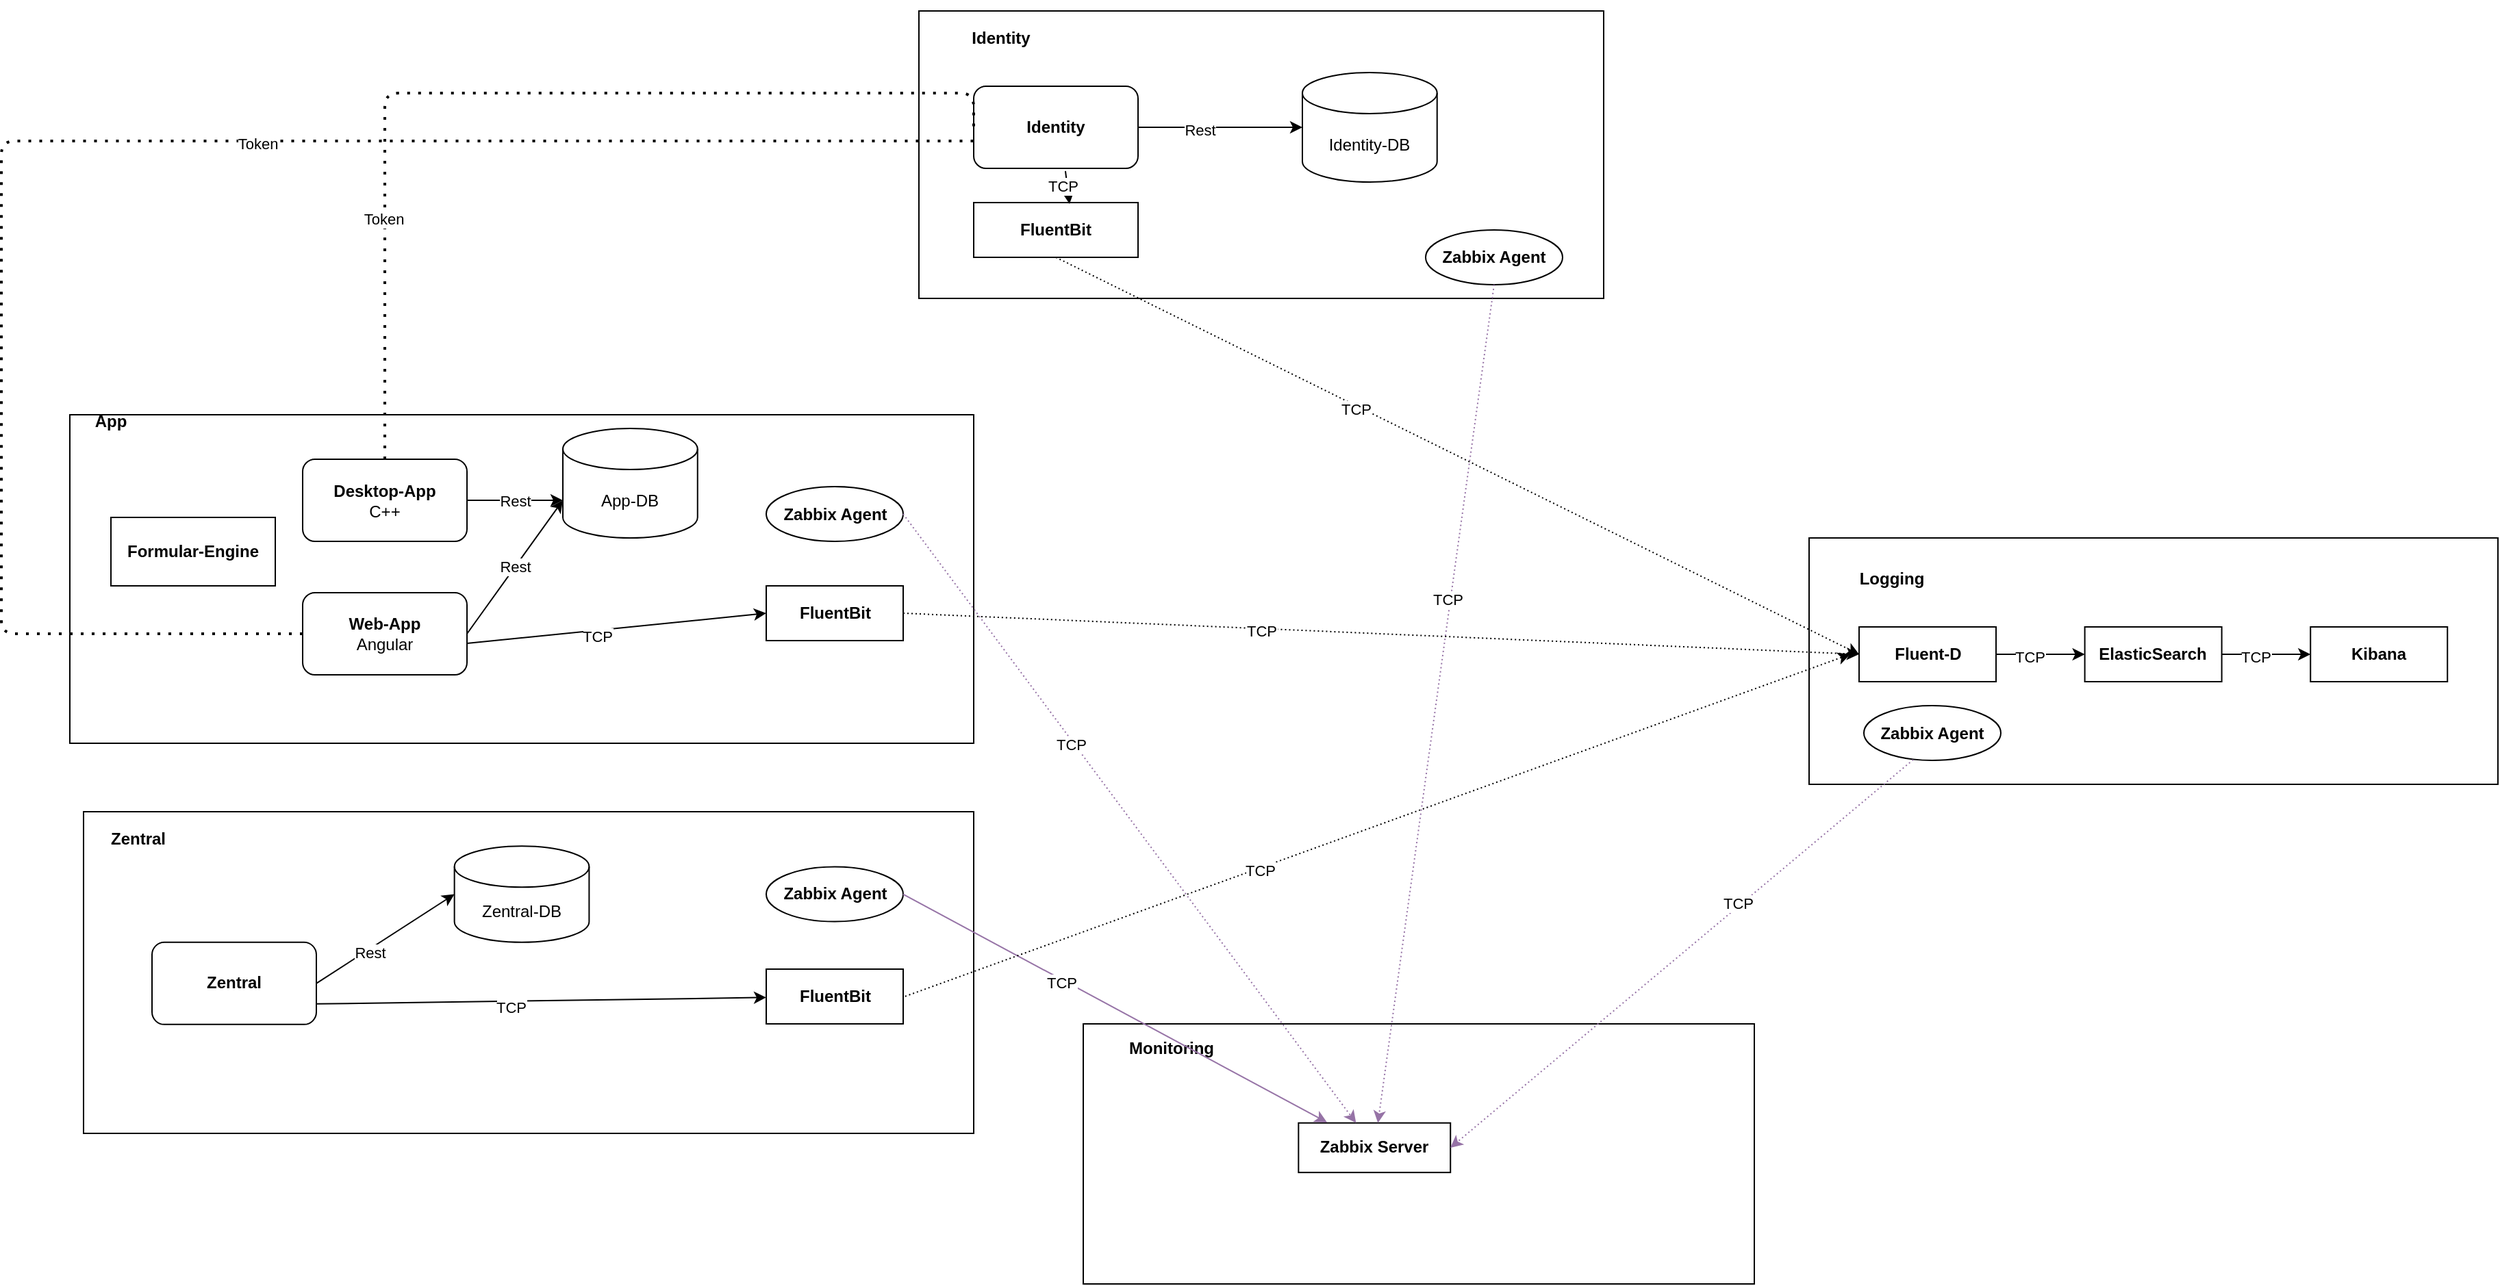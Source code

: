 <mxfile version="13.9.9" type="device"><diagram id="kgpKYQtTHZ0yAKxKKP6v" name="Page-1"><mxGraphModel dx="1722" dy="2351" grid="1" gridSize="10" guides="1" tooltips="1" connect="1" arrows="1" fold="1" page="1" pageScale="1" pageWidth="827" pageHeight="1169" math="0" shadow="0"><root><mxCell id="0"/><mxCell id="1" parent="0"/><mxCell id="8gRHf_TYqEZh0Na9rNfw-1" value="" style="rounded=0;whiteSpace=wrap;html=1;" parent="1" vertex="1"><mxGeometry x="80" y="265" width="660" height="240" as="geometry"/></mxCell><mxCell id="8gRHf_TYqEZh0Na9rNfw-3" value="&lt;b&gt;Web-App&lt;/b&gt;&lt;br&gt;Angular" style="rounded=1;whiteSpace=wrap;html=1;" parent="1" vertex="1"><mxGeometry x="250" y="395" width="120" height="60" as="geometry"/></mxCell><mxCell id="8gRHf_TYqEZh0Na9rNfw-10" value="" style="rounded=0;whiteSpace=wrap;html=1;" parent="1" vertex="1"><mxGeometry x="700" y="-30" width="500" height="210" as="geometry"/></mxCell><mxCell id="4SQjoG3vrudGwumoFpq_-56" style="edgeStyle=none;rounded=0;orthogonalLoop=1;jettySize=auto;html=1;exitX=1;exitY=0.5;exitDx=0;exitDy=0;" edge="1" parent="1" source="8gRHf_TYqEZh0Na9rNfw-11" target="4SQjoG3vrudGwumoFpq_-32"><mxGeometry relative="1" as="geometry"/></mxCell><mxCell id="4SQjoG3vrudGwumoFpq_-57" value="Rest" style="edgeLabel;html=1;align=center;verticalAlign=middle;resizable=0;points=[];" vertex="1" connectable="0" parent="4SQjoG3vrudGwumoFpq_-56"><mxGeometry x="-0.25" y="-2" relative="1" as="geometry"><mxPoint as="offset"/></mxGeometry></mxCell><mxCell id="8gRHf_TYqEZh0Na9rNfw-11" value="&lt;b&gt;Identity&lt;/b&gt;" style="rounded=1;whiteSpace=wrap;html=1;" parent="1" vertex="1"><mxGeometry x="740" y="25" width="120" height="60" as="geometry"/></mxCell><mxCell id="8gRHf_TYqEZh0Na9rNfw-59" value="&lt;b&gt;Desktop-App&lt;/b&gt;&lt;br&gt;C++" style="rounded=1;whiteSpace=wrap;html=1;" parent="1" vertex="1"><mxGeometry x="250" y="297.5" width="120" height="60" as="geometry"/></mxCell><mxCell id="8gRHf_TYqEZh0Na9rNfw-75" value="Formular-Engine" style="rounded=0;whiteSpace=wrap;html=1;fontStyle=1" parent="1" vertex="1"><mxGeometry x="110.01" y="340" width="120" height="50" as="geometry"/></mxCell><mxCell id="4SQjoG3vrudGwumoFpq_-14" style="edgeStyle=none;rounded=0;orthogonalLoop=1;jettySize=auto;html=1;exitX=0;exitY=0;exitDx=0;exitDy=0;" edge="1" parent="1" source="8gRHf_TYqEZh0Na9rNfw-10" target="8gRHf_TYqEZh0Na9rNfw-10"><mxGeometry relative="1" as="geometry"/></mxCell><mxCell id="4SQjoG3vrudGwumoFpq_-15" style="edgeStyle=none;rounded=0;orthogonalLoop=1;jettySize=auto;html=1;exitX=1;exitY=1;exitDx=0;exitDy=0;" edge="1" parent="1" source="8gRHf_TYqEZh0Na9rNfw-10" target="8gRHf_TYqEZh0Na9rNfw-10"><mxGeometry relative="1" as="geometry"/></mxCell><mxCell id="4SQjoG3vrudGwumoFpq_-16" style="edgeStyle=none;rounded=0;orthogonalLoop=1;jettySize=auto;html=1;exitX=1;exitY=0.5;exitDx=0;exitDy=0;" edge="1" parent="1" source="8gRHf_TYqEZh0Na9rNfw-10" target="8gRHf_TYqEZh0Na9rNfw-10"><mxGeometry relative="1" as="geometry"/></mxCell><mxCell id="4SQjoG3vrudGwumoFpq_-24" value="App-DB" style="shape=cylinder3;whiteSpace=wrap;html=1;boundedLbl=1;backgroundOutline=1;size=15;" vertex="1" parent="1"><mxGeometry x="440" y="275" width="98.37" height="80" as="geometry"/></mxCell><mxCell id="4SQjoG3vrudGwumoFpq_-30" value="&lt;b&gt;App&lt;/b&gt;" style="text;html=1;strokeColor=none;fillColor=none;align=center;verticalAlign=middle;whiteSpace=wrap;rounded=0;" vertex="1" parent="1"><mxGeometry x="90" y="260" width="40" height="20" as="geometry"/></mxCell><mxCell id="4SQjoG3vrudGwumoFpq_-32" value="Identity-DB" style="shape=cylinder3;whiteSpace=wrap;html=1;boundedLbl=1;backgroundOutline=1;size=15;" vertex="1" parent="1"><mxGeometry x="980" y="15" width="98.37" height="80" as="geometry"/></mxCell><mxCell id="8gRHf_TYqEZh0Na9rNfw-7" value="" style="rounded=0;whiteSpace=wrap;html=1;" parent="1" vertex="1"><mxGeometry x="90" y="555" width="650" height="235" as="geometry"/></mxCell><mxCell id="8gRHf_TYqEZh0Na9rNfw-8" value="&lt;b&gt;Zentral&lt;/b&gt;" style="rounded=1;whiteSpace=wrap;html=1;" parent="1" vertex="1"><mxGeometry x="140" y="650.43" width="120" height="60" as="geometry"/></mxCell><mxCell id="4SQjoG3vrudGwumoFpq_-25" value="Zentral-DB" style="shape=cylinder3;whiteSpace=wrap;html=1;boundedLbl=1;backgroundOutline=1;size=15;" vertex="1" parent="1"><mxGeometry x="360.82" y="580.14" width="98.37" height="70.29" as="geometry"/></mxCell><mxCell id="4SQjoG3vrudGwumoFpq_-31" value="&lt;b&gt;Zentral&lt;/b&gt;" style="text;html=1;strokeColor=none;fillColor=none;align=center;verticalAlign=middle;whiteSpace=wrap;rounded=0;" vertex="1" parent="1"><mxGeometry x="110.01" y="565" width="40" height="20" as="geometry"/></mxCell><mxCell id="4SQjoG3vrudGwumoFpq_-37" value="&lt;b&gt;FluentBit&lt;/b&gt;" style="rounded=0;whiteSpace=wrap;html=1;" vertex="1" parent="1"><mxGeometry x="740" y="110" width="120" height="40" as="geometry"/></mxCell><mxCell id="4SQjoG3vrudGwumoFpq_-38" value="&lt;b&gt;FluentBit&lt;/b&gt;" style="rounded=0;whiteSpace=wrap;html=1;" vertex="1" parent="1"><mxGeometry x="588.5" y="670" width="100" height="40" as="geometry"/></mxCell><mxCell id="4SQjoG3vrudGwumoFpq_-39" value="&lt;b&gt;FluentBit&lt;/b&gt;" style="rounded=0;whiteSpace=wrap;html=1;" vertex="1" parent="1"><mxGeometry x="588.5" y="390" width="100" height="40" as="geometry"/></mxCell><mxCell id="4SQjoG3vrudGwumoFpq_-43" value="&lt;b&gt;Zabbix Agent&lt;/b&gt;" style="ellipse;whiteSpace=wrap;html=1;" vertex="1" parent="1"><mxGeometry x="1070" y="130" width="100" height="40" as="geometry"/></mxCell><mxCell id="4SQjoG3vrudGwumoFpq_-44" value="&lt;b&gt;Zabbix Agent&lt;/b&gt;" style="ellipse;whiteSpace=wrap;html=1;" vertex="1" parent="1"><mxGeometry x="588.5" y="317.5" width="100" height="40" as="geometry"/></mxCell><mxCell id="4SQjoG3vrudGwumoFpq_-45" value="&lt;b&gt;Zabbix Agent&lt;/b&gt;" style="ellipse;whiteSpace=wrap;html=1;" vertex="1" parent="1"><mxGeometry x="588.5" y="595.28" width="100" height="40" as="geometry"/></mxCell><mxCell id="4SQjoG3vrudGwumoFpq_-47" value="" style="group;fillColor=#e1d5e7;strokeColor=#9673a6;" vertex="1" connectable="0" parent="1"><mxGeometry x="820" y="710" width="490" height="190" as="geometry"/></mxCell><mxCell id="8gRHf_TYqEZh0Na9rNfw-38" value="&lt;span style=&quot;color: rgba(0 , 0 , 0 , 0) ; font-family: monospace ; font-size: 0px&quot;&gt;%3CmxGraphModel%3E%3Croot%3E%3CmxCell%20id%3D%220%22%2F%3E%3CmxCell%20id%3D%221%22%20parent%3D%220%22%2F%3E%3CmxCell%20id%3D%222%22%20value%3D%22App-DB%22%20style%3D%22shape%3Dcylinder3%3BwhiteSpace%3Dwrap%3Bhtml%3D1%3BboundedLbl%3D1%3BbackgroundOutline%3D1%3Bsize%3D15%3B%22%20vertex%3D%221%22%20parent%3D%221%22%3E%3CmxGeometry%20x%3D%22430%22%20y%3D%22149%22%20width%3D%2290%22%20height%3D%22110%22%20as%3D%22geometry%22%2F%3E%3C%2FmxCell%3E%3C%2Froot%3E%3C%2FmxGraphModel%3E&lt;/span&gt;" style="rounded=0;whiteSpace=wrap;html=1;" parent="4SQjoG3vrudGwumoFpq_-47" vertex="1"><mxGeometry width="490" height="190" as="geometry"/></mxCell><mxCell id="8gRHf_TYqEZh0Na9rNfw-39" value="Monitoring&lt;br&gt;" style="text;html=1;strokeColor=none;fillColor=none;align=center;verticalAlign=middle;whiteSpace=wrap;rounded=0;fontStyle=1" parent="4SQjoG3vrudGwumoFpq_-47" vertex="1"><mxGeometry y="9.048" width="129.434" height="18.095" as="geometry"/></mxCell><mxCell id="8gRHf_TYqEZh0Na9rNfw-40" value="&lt;b&gt;Zabbix Server&lt;/b&gt;" style="rounded=0;whiteSpace=wrap;html=1;" parent="4SQjoG3vrudGwumoFpq_-47" vertex="1"><mxGeometry x="157.17" y="72.381" width="110.943" height="36.19" as="geometry"/></mxCell><mxCell id="4SQjoG3vrudGwumoFpq_-48" value="&lt;b&gt;Identity&lt;/b&gt;" style="text;html=1;strokeColor=none;fillColor=none;align=center;verticalAlign=middle;whiteSpace=wrap;rounded=0;" vertex="1" parent="1"><mxGeometry x="740" y="-20" width="40" height="20" as="geometry"/></mxCell><mxCell id="4SQjoG3vrudGwumoFpq_-58" value="Rest" style="edgeStyle=none;rounded=0;orthogonalLoop=1;jettySize=auto;html=1;exitX=1;exitY=0.5;exitDx=0;exitDy=0;entryX=0;entryY=0;entryDx=0;entryDy=52.5;entryPerimeter=0;" edge="1" parent="1" source="8gRHf_TYqEZh0Na9rNfw-59" target="4SQjoG3vrudGwumoFpq_-24"><mxGeometry relative="1" as="geometry"><mxPoint x="870" y="65" as="sourcePoint"/><mxPoint x="990" y="65" as="targetPoint"/></mxGeometry></mxCell><mxCell id="4SQjoG3vrudGwumoFpq_-60" value="Rest" style="edgeStyle=none;rounded=0;orthogonalLoop=1;jettySize=auto;html=1;entryX=0;entryY=0;entryDx=0;entryDy=52.5;entryPerimeter=0;exitX=1;exitY=0.5;exitDx=0;exitDy=0;" edge="1" parent="1" source="8gRHf_TYqEZh0Na9rNfw-3" target="4SQjoG3vrudGwumoFpq_-24"><mxGeometry relative="1" as="geometry"><mxPoint x="380" y="337.5" as="sourcePoint"/><mxPoint x="450" y="337.5" as="targetPoint"/></mxGeometry></mxCell><mxCell id="4SQjoG3vrudGwumoFpq_-62" style="edgeStyle=none;rounded=0;orthogonalLoop=1;jettySize=auto;html=1;exitX=1;exitY=0.5;exitDx=0;exitDy=0;entryX=0;entryY=0.5;entryDx=0;entryDy=0;entryPerimeter=0;" edge="1" parent="1" source="8gRHf_TYqEZh0Na9rNfw-8" target="4SQjoG3vrudGwumoFpq_-25"><mxGeometry relative="1" as="geometry"><mxPoint x="870" y="65" as="sourcePoint"/><mxPoint x="990" y="65" as="targetPoint"/></mxGeometry></mxCell><mxCell id="4SQjoG3vrudGwumoFpq_-63" value="Rest" style="edgeLabel;html=1;align=center;verticalAlign=middle;resizable=0;points=[];" vertex="1" connectable="0" parent="4SQjoG3vrudGwumoFpq_-62"><mxGeometry x="-0.25" y="-2" relative="1" as="geometry"><mxPoint as="offset"/></mxGeometry></mxCell><mxCell id="4SQjoG3vrudGwumoFpq_-65" style="edgeStyle=none;rounded=0;orthogonalLoop=1;jettySize=auto;html=1;exitX=1;exitY=0.5;exitDx=0;exitDy=0;fillColor=#e1d5e7;strokeColor=#9673a6;dashed=1;dashPattern=1 2;" edge="1" parent="1" source="4SQjoG3vrudGwumoFpq_-44" target="8gRHf_TYqEZh0Na9rNfw-40"><mxGeometry relative="1" as="geometry"><mxPoint x="870" y="65" as="sourcePoint"/><mxPoint x="990" y="65" as="targetPoint"/></mxGeometry></mxCell><mxCell id="4SQjoG3vrudGwumoFpq_-66" value="TCP" style="edgeLabel;html=1;align=center;verticalAlign=middle;resizable=0;points=[];" vertex="1" connectable="0" parent="4SQjoG3vrudGwumoFpq_-65"><mxGeometry x="-0.25" y="-2" relative="1" as="geometry"><mxPoint as="offset"/></mxGeometry></mxCell><mxCell id="4SQjoG3vrudGwumoFpq_-67" style="edgeStyle=none;rounded=0;orthogonalLoop=1;jettySize=auto;html=1;exitX=0.5;exitY=1;exitDx=0;exitDy=0;fillColor=#e1d5e7;strokeColor=#9673a6;dashed=1;dashPattern=1 2;" edge="1" parent="1" source="4SQjoG3vrudGwumoFpq_-43" target="8gRHf_TYqEZh0Na9rNfw-40"><mxGeometry relative="1" as="geometry"><mxPoint x="880" y="75" as="sourcePoint"/><mxPoint x="1000" y="75" as="targetPoint"/></mxGeometry></mxCell><mxCell id="4SQjoG3vrudGwumoFpq_-68" value="TCP" style="edgeLabel;html=1;align=center;verticalAlign=middle;resizable=0;points=[];" vertex="1" connectable="0" parent="4SQjoG3vrudGwumoFpq_-67"><mxGeometry x="-0.25" y="-2" relative="1" as="geometry"><mxPoint as="offset"/></mxGeometry></mxCell><mxCell id="4SQjoG3vrudGwumoFpq_-77" style="edgeStyle=none;rounded=0;orthogonalLoop=1;jettySize=auto;html=1;exitX=1;exitY=0.5;exitDx=0;exitDy=0;entryX=0.188;entryY=-0.011;entryDx=0;entryDy=0;entryPerimeter=0;fillColor=#e1d5e7;strokeColor=#9673a6;" edge="1" parent="1" source="4SQjoG3vrudGwumoFpq_-45" target="8gRHf_TYqEZh0Na9rNfw-40"><mxGeometry relative="1" as="geometry"><mxPoint x="1130" y="180" as="sourcePoint"/><mxPoint x="1045.149" y="792.381" as="targetPoint"/></mxGeometry></mxCell><mxCell id="4SQjoG3vrudGwumoFpq_-78" value="TCP" style="edgeLabel;html=1;align=center;verticalAlign=middle;resizable=0;points=[];" vertex="1" connectable="0" parent="4SQjoG3vrudGwumoFpq_-77"><mxGeometry x="-0.25" y="-2" relative="1" as="geometry"><mxPoint as="offset"/></mxGeometry></mxCell><mxCell id="4SQjoG3vrudGwumoFpq_-9" value="" style="rounded=0;whiteSpace=wrap;html=1;" vertex="1" parent="1"><mxGeometry x="1350" y="355" width="503" height="180" as="geometry"/></mxCell><mxCell id="4SQjoG3vrudGwumoFpq_-10" value="&lt;b&gt;Logging&lt;/b&gt;" style="text;html=1;strokeColor=none;fillColor=none;align=center;verticalAlign=middle;whiteSpace=wrap;rounded=0;" vertex="1" parent="1"><mxGeometry x="1386.515" y="375" width="46.791" height="20" as="geometry"/></mxCell><mxCell id="4SQjoG3vrudGwumoFpq_-36" value="&lt;b&gt;Fluent-D&lt;/b&gt;" style="rounded=0;whiteSpace=wrap;html=1;" vertex="1" parent="1"><mxGeometry x="1386.515" y="420.0" width="100" height="40" as="geometry"/></mxCell><mxCell id="4SQjoG3vrudGwumoFpq_-40" value="&lt;b&gt;ElasticSearch&lt;br&gt;&lt;/b&gt;" style="rounded=0;whiteSpace=wrap;html=1;" vertex="1" parent="1"><mxGeometry x="1551.31" y="420.0" width="100" height="40" as="geometry"/></mxCell><mxCell id="4SQjoG3vrudGwumoFpq_-42" value="&lt;b&gt;Kibana&lt;/b&gt;" style="rounded=0;whiteSpace=wrap;html=1;" vertex="1" parent="1"><mxGeometry x="1716.12" y="420.0" width="100" height="40" as="geometry"/></mxCell><mxCell id="4SQjoG3vrudGwumoFpq_-50" value="&lt;b&gt;Zabbix Agent&lt;/b&gt;" style="ellipse;whiteSpace=wrap;html=1;" vertex="1" parent="1"><mxGeometry x="1390" y="477.5" width="100" height="40" as="geometry"/></mxCell><mxCell id="4SQjoG3vrudGwumoFpq_-81" style="edgeStyle=none;rounded=0;orthogonalLoop=1;jettySize=auto;html=1;exitX=1;exitY=0.5;exitDx=0;exitDy=0;entryX=0;entryY=0.5;entryDx=0;entryDy=0;" edge="1" parent="1" source="4SQjoG3vrudGwumoFpq_-36" target="4SQjoG3vrudGwumoFpq_-40"><mxGeometry x="1350" y="355" as="geometry"><mxPoint x="880" y="75" as="sourcePoint"/><mxPoint x="1000" y="75" as="targetPoint"/></mxGeometry></mxCell><mxCell id="4SQjoG3vrudGwumoFpq_-82" value="TCP" style="edgeLabel;html=1;align=center;verticalAlign=middle;resizable=0;points=[];" vertex="1" connectable="0" parent="4SQjoG3vrudGwumoFpq_-81"><mxGeometry x="-0.25" y="-2" relative="1" as="geometry"><mxPoint as="offset"/></mxGeometry></mxCell><mxCell id="4SQjoG3vrudGwumoFpq_-79" style="edgeStyle=none;rounded=0;orthogonalLoop=1;jettySize=auto;html=1;exitX=1;exitY=0.5;exitDx=0;exitDy=0;entryX=0;entryY=0.5;entryDx=0;entryDy=0;" edge="1" parent="1" source="4SQjoG3vrudGwumoFpq_-40" target="4SQjoG3vrudGwumoFpq_-42"><mxGeometry x="1350" y="355" as="geometry"><mxPoint x="870" y="65" as="sourcePoint"/><mxPoint x="990" y="65" as="targetPoint"/></mxGeometry></mxCell><mxCell id="4SQjoG3vrudGwumoFpq_-80" value="TCP" style="edgeLabel;html=1;align=center;verticalAlign=middle;resizable=0;points=[];" vertex="1" connectable="0" parent="4SQjoG3vrudGwumoFpq_-79"><mxGeometry x="-0.25" y="-2" relative="1" as="geometry"><mxPoint as="offset"/></mxGeometry></mxCell><mxCell id="4SQjoG3vrudGwumoFpq_-75" style="edgeStyle=none;rounded=0;orthogonalLoop=1;jettySize=auto;html=1;exitX=0.36;exitY=0.988;exitDx=0;exitDy=0;entryX=1;entryY=0.5;entryDx=0;entryDy=0;fillColor=#e1d5e7;strokeColor=#9673a6;exitPerimeter=0;dashed=1;dashPattern=1 2;" edge="1" parent="1" source="4SQjoG3vrudGwumoFpq_-50" target="8gRHf_TYqEZh0Na9rNfw-40"><mxGeometry relative="1" as="geometry"><mxPoint x="1130" y="180" as="sourcePoint"/><mxPoint x="1045.149" y="792.381" as="targetPoint"/></mxGeometry></mxCell><mxCell id="4SQjoG3vrudGwumoFpq_-76" value="TCP" style="edgeLabel;html=1;align=center;verticalAlign=middle;resizable=0;points=[];" vertex="1" connectable="0" parent="4SQjoG3vrudGwumoFpq_-75"><mxGeometry x="-0.25" y="-2" relative="1" as="geometry"><mxPoint as="offset"/></mxGeometry></mxCell><mxCell id="4SQjoG3vrudGwumoFpq_-69" style="edgeStyle=none;rounded=0;orthogonalLoop=1;jettySize=auto;html=1;exitX=0.923;exitY=0.574;exitDx=0;exitDy=0;exitPerimeter=0;dashed=1;dashPattern=1 2;" edge="1" parent="1" source="8gRHf_TYqEZh0Na9rNfw-7"><mxGeometry relative="1" as="geometry"><mxPoint x="890" y="85" as="sourcePoint"/><mxPoint x="1380" y="440" as="targetPoint"/></mxGeometry></mxCell><mxCell id="4SQjoG3vrudGwumoFpq_-70" value="TCP" style="edgeLabel;html=1;align=center;verticalAlign=middle;resizable=0;points=[];" vertex="1" connectable="0" parent="4SQjoG3vrudGwumoFpq_-69"><mxGeometry x="-0.25" y="-2" relative="1" as="geometry"><mxPoint as="offset"/></mxGeometry></mxCell><mxCell id="4SQjoG3vrudGwumoFpq_-71" style="edgeStyle=none;rounded=0;orthogonalLoop=1;jettySize=auto;html=1;exitX=0.5;exitY=1;exitDx=0;exitDy=0;entryX=0;entryY=0.5;entryDx=0;entryDy=0;dashed=1;dashPattern=1 2;" edge="1" parent="1" source="4SQjoG3vrudGwumoFpq_-37" target="4SQjoG3vrudGwumoFpq_-36"><mxGeometry relative="1" as="geometry"><mxPoint x="900" y="95" as="sourcePoint"/><mxPoint x="1020" y="95" as="targetPoint"/></mxGeometry></mxCell><mxCell id="4SQjoG3vrudGwumoFpq_-72" value="TCP" style="edgeLabel;html=1;align=center;verticalAlign=middle;resizable=0;points=[];" vertex="1" connectable="0" parent="4SQjoG3vrudGwumoFpq_-71"><mxGeometry x="-0.25" y="-2" relative="1" as="geometry"><mxPoint as="offset"/></mxGeometry></mxCell><mxCell id="4SQjoG3vrudGwumoFpq_-73" style="edgeStyle=none;rounded=0;orthogonalLoop=1;jettySize=auto;html=1;exitX=1;exitY=0.5;exitDx=0;exitDy=0;entryX=0;entryY=0.5;entryDx=0;entryDy=0;dashed=1;dashPattern=1 2;" edge="1" parent="1" source="4SQjoG3vrudGwumoFpq_-39" target="4SQjoG3vrudGwumoFpq_-36"><mxGeometry relative="1" as="geometry"><mxPoint x="910" y="105" as="sourcePoint"/><mxPoint x="1030" y="105" as="targetPoint"/></mxGeometry></mxCell><mxCell id="4SQjoG3vrudGwumoFpq_-74" value="TCP" style="edgeLabel;html=1;align=center;verticalAlign=middle;resizable=0;points=[];" vertex="1" connectable="0" parent="4SQjoG3vrudGwumoFpq_-73"><mxGeometry x="-0.25" y="-2" relative="1" as="geometry"><mxPoint as="offset"/></mxGeometry></mxCell><mxCell id="4SQjoG3vrudGwumoFpq_-87" style="edgeStyle=none;rounded=0;orthogonalLoop=1;jettySize=auto;html=1;exitX=1;exitY=0.75;exitDx=0;exitDy=0;" edge="1" parent="1" source="8gRHf_TYqEZh0Na9rNfw-8" target="4SQjoG3vrudGwumoFpq_-38"><mxGeometry relative="1" as="geometry"><mxPoint x="270" y="690.43" as="sourcePoint"/><mxPoint x="370.82" y="625.285" as="targetPoint"/></mxGeometry></mxCell><mxCell id="4SQjoG3vrudGwumoFpq_-89" value="TCP" style="edgeLabel;html=1;align=center;verticalAlign=middle;resizable=0;points=[];" vertex="1" connectable="0" parent="4SQjoG3vrudGwumoFpq_-87"><mxGeometry x="-0.136" y="-4" relative="1" as="geometry"><mxPoint as="offset"/></mxGeometry></mxCell><mxCell id="4SQjoG3vrudGwumoFpq_-90" style="edgeStyle=none;rounded=0;orthogonalLoop=1;jettySize=auto;html=1;exitX=1;exitY=0.617;exitDx=0;exitDy=0;exitPerimeter=0;entryX=0;entryY=0.5;entryDx=0;entryDy=0;" edge="1" parent="1" source="8gRHf_TYqEZh0Na9rNfw-3" target="4SQjoG3vrudGwumoFpq_-39"><mxGeometry relative="1" as="geometry"><mxPoint x="270" y="705.43" as="sourcePoint"/><mxPoint x="598.5" y="700.717" as="targetPoint"/></mxGeometry></mxCell><mxCell id="4SQjoG3vrudGwumoFpq_-91" value="TCP" style="edgeLabel;html=1;align=center;verticalAlign=middle;resizable=0;points=[];" vertex="1" connectable="0" parent="4SQjoG3vrudGwumoFpq_-90"><mxGeometry x="-0.136" y="-4" relative="1" as="geometry"><mxPoint as="offset"/></mxGeometry></mxCell><mxCell id="4SQjoG3vrudGwumoFpq_-92" style="edgeStyle=none;rounded=0;orthogonalLoop=1;jettySize=auto;html=1;exitX=0.558;exitY=1.033;exitDx=0;exitDy=0;exitPerimeter=0;entryX=0.583;entryY=0.025;entryDx=0;entryDy=0;entryPerimeter=0;" edge="1" parent="1" source="8gRHf_TYqEZh0Na9rNfw-11" target="4SQjoG3vrudGwumoFpq_-37"><mxGeometry relative="1" as="geometry"><mxPoint x="280" y="715.43" as="sourcePoint"/><mxPoint x="608.5" y="710.717" as="targetPoint"/></mxGeometry></mxCell><mxCell id="4SQjoG3vrudGwumoFpq_-93" value="TCP" style="edgeLabel;html=1;align=center;verticalAlign=middle;resizable=0;points=[];" vertex="1" connectable="0" parent="4SQjoG3vrudGwumoFpq_-92"><mxGeometry x="-0.136" y="-4" relative="1" as="geometry"><mxPoint as="offset"/></mxGeometry></mxCell><mxCell id="4SQjoG3vrudGwumoFpq_-94" value="" style="endArrow=none;dashed=1;html=1;dashPattern=1 3;strokeWidth=2;entryX=0;entryY=0.5;entryDx=0;entryDy=0;exitX=0.5;exitY=0;exitDx=0;exitDy=0;edgeStyle=orthogonalEdgeStyle;" edge="1" parent="1" source="8gRHf_TYqEZh0Na9rNfw-59" target="8gRHf_TYqEZh0Na9rNfw-11"><mxGeometry width="50" height="50" relative="1" as="geometry"><mxPoint x="1010" y="570" as="sourcePoint"/><mxPoint x="1060" y="520" as="targetPoint"/><Array as="points"><mxPoint x="310" y="30"/><mxPoint x="740" y="30"/></Array></mxGeometry></mxCell><mxCell id="4SQjoG3vrudGwumoFpq_-102" value="Token" style="edgeLabel;html=1;align=center;verticalAlign=middle;resizable=0;points=[];" vertex="1" connectable="0" parent="4SQjoG3vrudGwumoFpq_-94"><mxGeometry x="-0.514" y="1" relative="1" as="geometry"><mxPoint as="offset"/></mxGeometry></mxCell><mxCell id="4SQjoG3vrudGwumoFpq_-98" value="" style="endArrow=none;dashed=1;html=1;dashPattern=1 3;strokeWidth=2;exitX=0;exitY=0.5;exitDx=0;exitDy=0;edgeStyle=orthogonalEdgeStyle;" edge="1" parent="1" source="8gRHf_TYqEZh0Na9rNfw-3"><mxGeometry width="50" height="50" relative="1" as="geometry"><mxPoint x="320" y="307.5" as="sourcePoint"/><mxPoint x="740" y="65" as="targetPoint"/><Array as="points"><mxPoint x="30" y="425"/><mxPoint x="30" y="65"/></Array></mxGeometry></mxCell><mxCell id="4SQjoG3vrudGwumoFpq_-101" value="Token" style="edgeLabel;html=1;align=center;verticalAlign=middle;resizable=0;points=[];" vertex="1" connectable="0" parent="4SQjoG3vrudGwumoFpq_-98"><mxGeometry x="0.189" y="-2" relative="1" as="geometry"><mxPoint as="offset"/></mxGeometry></mxCell></root></mxGraphModel></diagram></mxfile>